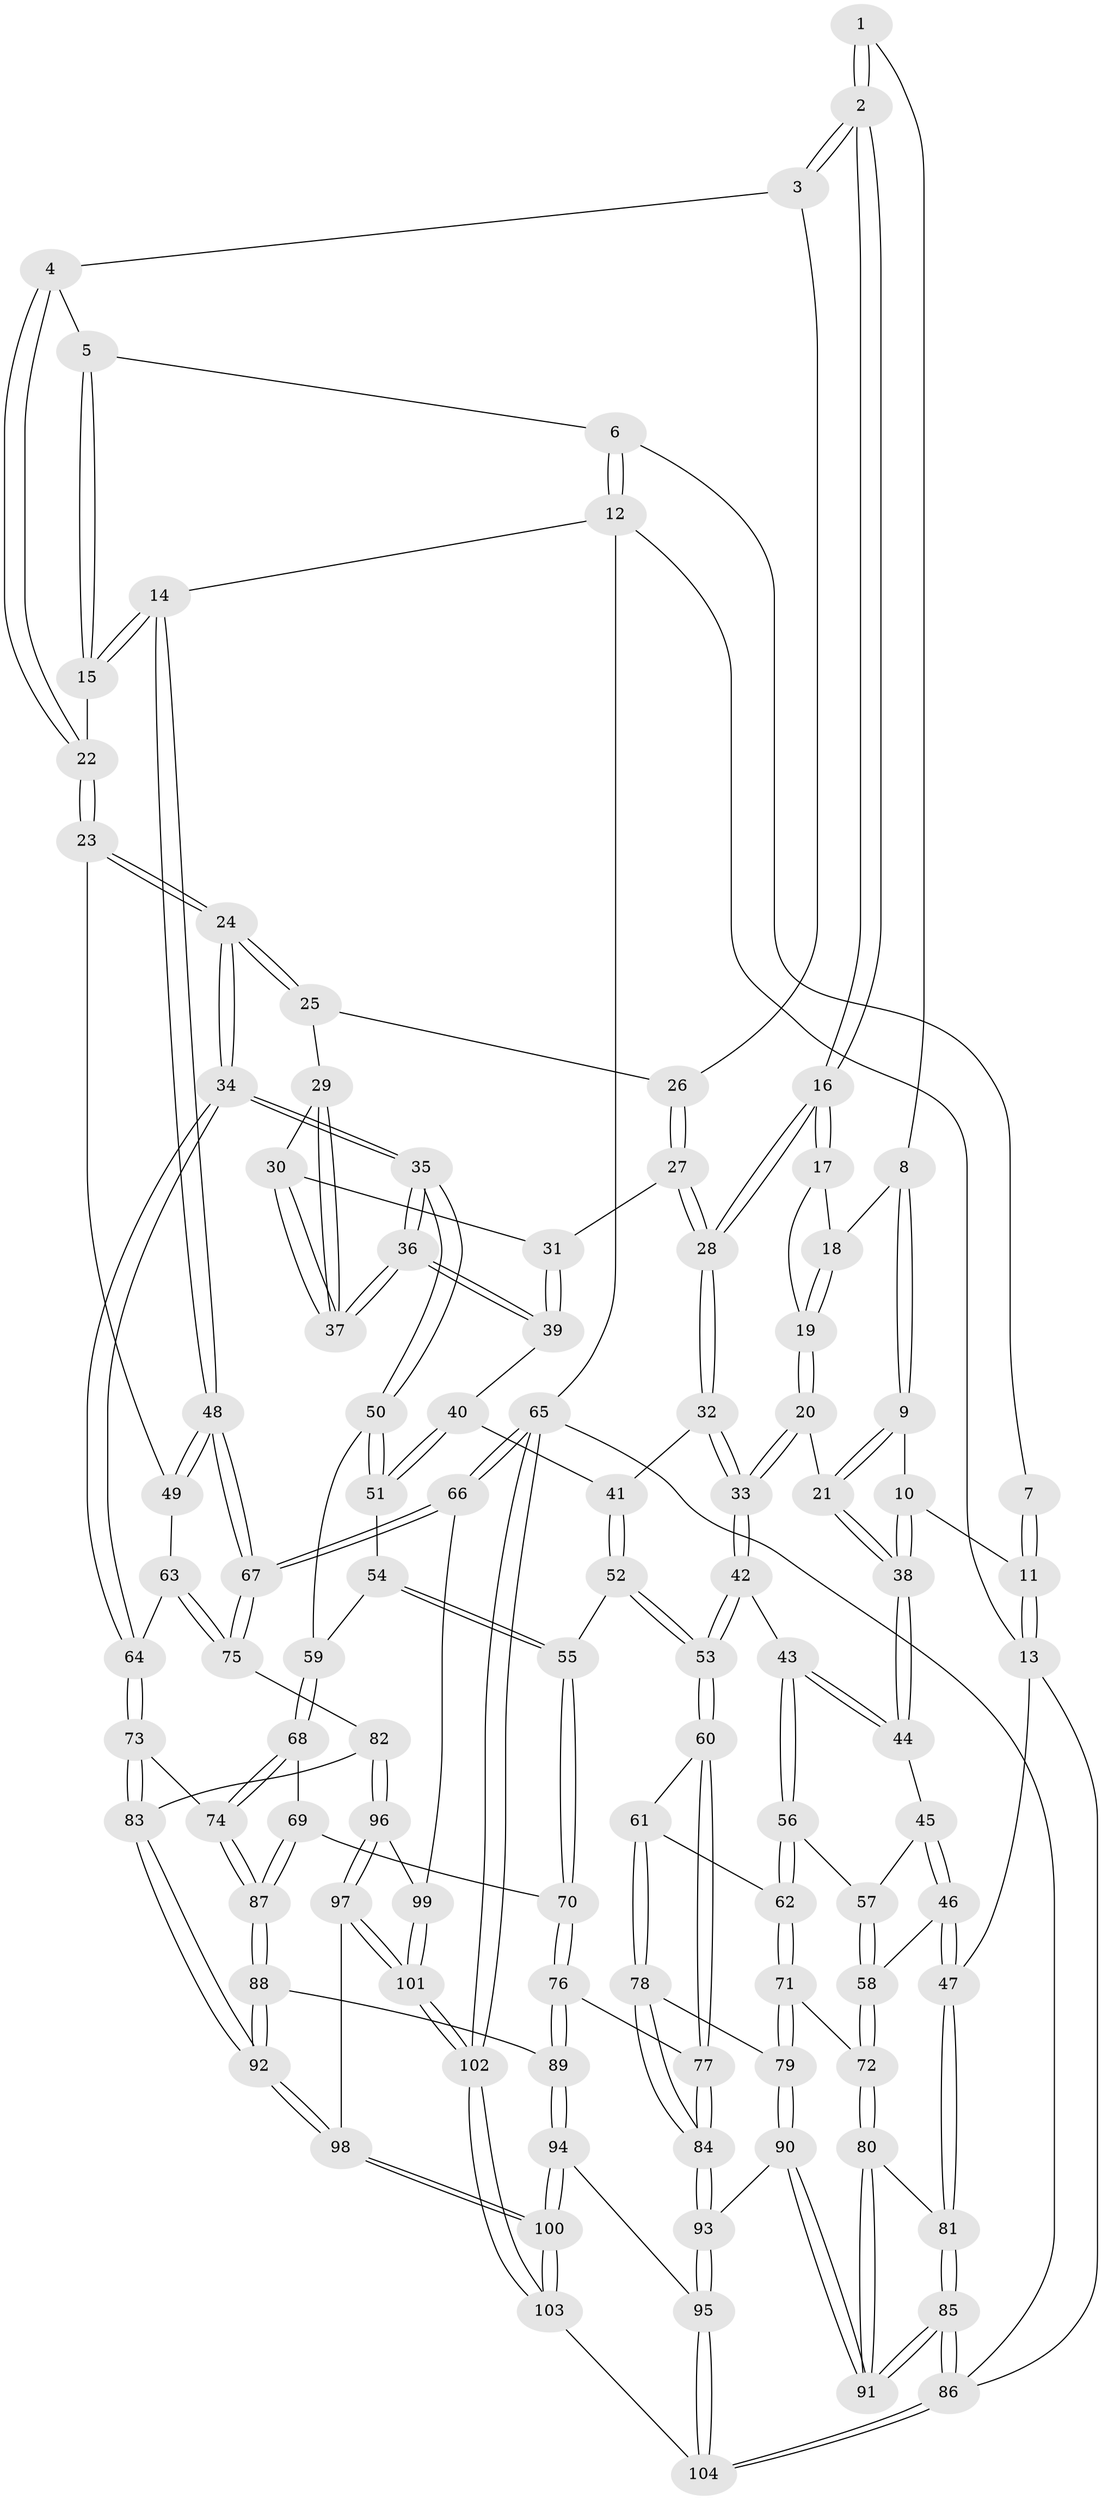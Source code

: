 // Generated by graph-tools (version 1.1) at 2025/17/03/09/25 04:17:01]
// undirected, 104 vertices, 257 edges
graph export_dot {
graph [start="1"]
  node [color=gray90,style=filled];
  1 [pos="+0.31685961385692046+0"];
  2 [pos="+0.48223695925022925+0.15402973455730984"];
  3 [pos="+0.660369588324648+0.045365817657135946"];
  4 [pos="+0.685191038533136+0"];
  5 [pos="+0.7032415775060539+0"];
  6 [pos="+0.7163935485250378+0"];
  7 [pos="+0.30462896841729037+0"];
  8 [pos="+0.28856174936956214+0.0788035152828695"];
  9 [pos="+0.2262851861186257+0.13801167804963302"];
  10 [pos="+0.12258776652352683+0.165641955355711"];
  11 [pos="+0+0"];
  12 [pos="+1+0"];
  13 [pos="+0+0"];
  14 [pos="+1+0.0329835979395581"];
  15 [pos="+0.929364222189576+0.2152772227123759"];
  16 [pos="+0.4609475524687931+0.20491022590227173"];
  17 [pos="+0.3893993266328363+0.17856399367533177"];
  18 [pos="+0.30367259593353746+0.10571866200403222"];
  19 [pos="+0.3151275684862887+0.2195907395846513"];
  20 [pos="+0.3015575442290978+0.2668407462219789"];
  21 [pos="+0.2565097249706529+0.23751326241467613"];
  22 [pos="+0.8621389731135847+0.27240850408477413"];
  23 [pos="+0.8388409087960756+0.31756850088936633"];
  24 [pos="+0.7870627760400818+0.36612868318413494"];
  25 [pos="+0.6696492232844726+0.15164422728920113"];
  26 [pos="+0.6614428988554893+0.12063599480141045"];
  27 [pos="+0.5687995028295602+0.2514496269036635"];
  28 [pos="+0.4622835882574803+0.23362476671229115"];
  29 [pos="+0.6429608778966482+0.2345659286055636"];
  30 [pos="+0.6241348929316229+0.2632914189315596"];
  31 [pos="+0.5822555143356525+0.2680180254190588"];
  32 [pos="+0.4341937229077566+0.30046271115871975"];
  33 [pos="+0.3354361477063711+0.3371578141898874"];
  34 [pos="+0.7677993239655325+0.40394332526438514"];
  35 [pos="+0.7628433692032572+0.40371695170218674"];
  36 [pos="+0.721405320009056+0.379906874563134"];
  37 [pos="+0.7058695013252972+0.3589612903736043"];
  38 [pos="+0.10965287907850463+0.2695652065887165"];
  39 [pos="+0.5884612760060738+0.3347125134928903"];
  40 [pos="+0.5235919838276603+0.35862906376374115"];
  41 [pos="+0.48694161683413534+0.350783484984281"];
  42 [pos="+0.3206530600227605+0.359697153575335"];
  43 [pos="+0.2698875457833066+0.3870077213724124"];
  44 [pos="+0.10086068656417513+0.2894341131364101"];
  45 [pos="+0.046522473394941075+0.3222385250485428"];
  46 [pos="+0+0.3572047441516109"];
  47 [pos="+0+0.3565684416901894"];
  48 [pos="+1+0.37303809248211517"];
  49 [pos="+1+0.3930435830256282"];
  50 [pos="+0.7398705364262959+0.41360690301348707"];
  51 [pos="+0.5597825203238697+0.42259509038127274"];
  52 [pos="+0.4647526246610511+0.5042860348837207"];
  53 [pos="+0.426828888436908+0.509761782744124"];
  54 [pos="+0.548377923150425+0.45545432194547947"];
  55 [pos="+0.4685163946996774+0.5056183942553703"];
  56 [pos="+0.23637808682619563+0.4613212313572187"];
  57 [pos="+0.1036740015327335+0.4147623991374188"];
  58 [pos="+0.10024426069866094+0.5268985845772761"];
  59 [pos="+0.6156194692438177+0.498408925883365"];
  60 [pos="+0.3896401072974835+0.5501786879964957"];
  61 [pos="+0.3478724050275226+0.5447308982799812"];
  62 [pos="+0.23473761441639054+0.47279265900854384"];
  63 [pos="+0.9108384655701633+0.48217206018376413"];
  64 [pos="+0.7921697701525551+0.4563831265418047"];
  65 [pos="+1+1"];
  66 [pos="+1+0.7830873345459133"];
  67 [pos="+1+0.6605122663086074"];
  68 [pos="+0.5859532892451522+0.5520918654622067"];
  69 [pos="+0.5485161924007793+0.5766443812540915"];
  70 [pos="+0.5430272026644374+0.5770068142462542"];
  71 [pos="+0.18224371183406085+0.5504874360445852"];
  72 [pos="+0.12188295597643593+0.5604830932459955"];
  73 [pos="+0.7796947863057949+0.568631637728122"];
  74 [pos="+0.7201437802411671+0.5969327243764887"];
  75 [pos="+1+0.6158375675406715"];
  76 [pos="+0.51553768889322+0.6288944900630409"];
  77 [pos="+0.3906193423632756+0.6533760825300422"];
  78 [pos="+0.24561530412469165+0.6263406626034184"];
  79 [pos="+0.2401132313274879+0.622612423521017"];
  80 [pos="+0.11202296391338887+0.5718951253457702"];
  81 [pos="+0+0.47760476828255966"];
  82 [pos="+0.8653785461135273+0.6638151598518726"];
  83 [pos="+0.8208310803467768+0.6377268974062897"];
  84 [pos="+0.3402524994410429+0.7532207387592492"];
  85 [pos="+0+0.9290326144587998"];
  86 [pos="+0+1"];
  87 [pos="+0.645276393829349+0.6716072482788227"];
  88 [pos="+0.6325887440264063+0.7364048344352119"];
  89 [pos="+0.5424974122036903+0.7595030101312114"];
  90 [pos="+0.04464915274579719+0.7965386949862256"];
  91 [pos="+0+0.7988420138970471"];
  92 [pos="+0.711505871107654+0.7905189863692936"];
  93 [pos="+0.3434811576837844+0.8242291810067367"];
  94 [pos="+0.4943567922174396+0.8032037136167359"];
  95 [pos="+0.3541286080139687+0.836886850109723"];
  96 [pos="+0.8970125275766248+0.8043551475694118"];
  97 [pos="+0.8099367292116934+0.8573847899882132"];
  98 [pos="+0.7391422545534221+0.8534142555912284"];
  99 [pos="+0.9717067769664618+0.824316777585243"];
  100 [pos="+0.6624587361524249+0.9595376757389806"];
  101 [pos="+0.9041231120086182+1"];
  102 [pos="+0.9607776238972578+1"];
  103 [pos="+0.6332490302728818+1"];
  104 [pos="+0.3588845658700847+1"];
  1 -- 2;
  1 -- 2;
  1 -- 8;
  2 -- 3;
  2 -- 3;
  2 -- 16;
  2 -- 16;
  3 -- 4;
  3 -- 26;
  4 -- 5;
  4 -- 22;
  4 -- 22;
  5 -- 6;
  5 -- 15;
  5 -- 15;
  6 -- 7;
  6 -- 12;
  6 -- 12;
  7 -- 11;
  7 -- 11;
  8 -- 9;
  8 -- 9;
  8 -- 18;
  9 -- 10;
  9 -- 21;
  9 -- 21;
  10 -- 11;
  10 -- 38;
  10 -- 38;
  11 -- 13;
  11 -- 13;
  12 -- 13;
  12 -- 14;
  12 -- 65;
  13 -- 47;
  13 -- 86;
  14 -- 15;
  14 -- 15;
  14 -- 48;
  14 -- 48;
  15 -- 22;
  16 -- 17;
  16 -- 17;
  16 -- 28;
  16 -- 28;
  17 -- 18;
  17 -- 19;
  18 -- 19;
  18 -- 19;
  19 -- 20;
  19 -- 20;
  20 -- 21;
  20 -- 33;
  20 -- 33;
  21 -- 38;
  21 -- 38;
  22 -- 23;
  22 -- 23;
  23 -- 24;
  23 -- 24;
  23 -- 49;
  24 -- 25;
  24 -- 25;
  24 -- 34;
  24 -- 34;
  25 -- 26;
  25 -- 29;
  26 -- 27;
  26 -- 27;
  27 -- 28;
  27 -- 28;
  27 -- 31;
  28 -- 32;
  28 -- 32;
  29 -- 30;
  29 -- 37;
  29 -- 37;
  30 -- 31;
  30 -- 37;
  30 -- 37;
  31 -- 39;
  31 -- 39;
  32 -- 33;
  32 -- 33;
  32 -- 41;
  33 -- 42;
  33 -- 42;
  34 -- 35;
  34 -- 35;
  34 -- 64;
  34 -- 64;
  35 -- 36;
  35 -- 36;
  35 -- 50;
  35 -- 50;
  36 -- 37;
  36 -- 37;
  36 -- 39;
  36 -- 39;
  38 -- 44;
  38 -- 44;
  39 -- 40;
  40 -- 41;
  40 -- 51;
  40 -- 51;
  41 -- 52;
  41 -- 52;
  42 -- 43;
  42 -- 53;
  42 -- 53;
  43 -- 44;
  43 -- 44;
  43 -- 56;
  43 -- 56;
  44 -- 45;
  45 -- 46;
  45 -- 46;
  45 -- 57;
  46 -- 47;
  46 -- 47;
  46 -- 58;
  47 -- 81;
  47 -- 81;
  48 -- 49;
  48 -- 49;
  48 -- 67;
  48 -- 67;
  49 -- 63;
  50 -- 51;
  50 -- 51;
  50 -- 59;
  51 -- 54;
  52 -- 53;
  52 -- 53;
  52 -- 55;
  53 -- 60;
  53 -- 60;
  54 -- 55;
  54 -- 55;
  54 -- 59;
  55 -- 70;
  55 -- 70;
  56 -- 57;
  56 -- 62;
  56 -- 62;
  57 -- 58;
  57 -- 58;
  58 -- 72;
  58 -- 72;
  59 -- 68;
  59 -- 68;
  60 -- 61;
  60 -- 77;
  60 -- 77;
  61 -- 62;
  61 -- 78;
  61 -- 78;
  62 -- 71;
  62 -- 71;
  63 -- 64;
  63 -- 75;
  63 -- 75;
  64 -- 73;
  64 -- 73;
  65 -- 66;
  65 -- 66;
  65 -- 102;
  65 -- 102;
  65 -- 86;
  66 -- 67;
  66 -- 67;
  66 -- 99;
  67 -- 75;
  67 -- 75;
  68 -- 69;
  68 -- 74;
  68 -- 74;
  69 -- 70;
  69 -- 87;
  69 -- 87;
  70 -- 76;
  70 -- 76;
  71 -- 72;
  71 -- 79;
  71 -- 79;
  72 -- 80;
  72 -- 80;
  73 -- 74;
  73 -- 83;
  73 -- 83;
  74 -- 87;
  74 -- 87;
  75 -- 82;
  76 -- 77;
  76 -- 89;
  76 -- 89;
  77 -- 84;
  77 -- 84;
  78 -- 79;
  78 -- 84;
  78 -- 84;
  79 -- 90;
  79 -- 90;
  80 -- 81;
  80 -- 91;
  80 -- 91;
  81 -- 85;
  81 -- 85;
  82 -- 83;
  82 -- 96;
  82 -- 96;
  83 -- 92;
  83 -- 92;
  84 -- 93;
  84 -- 93;
  85 -- 86;
  85 -- 86;
  85 -- 91;
  85 -- 91;
  86 -- 104;
  86 -- 104;
  87 -- 88;
  87 -- 88;
  88 -- 89;
  88 -- 92;
  88 -- 92;
  89 -- 94;
  89 -- 94;
  90 -- 91;
  90 -- 91;
  90 -- 93;
  92 -- 98;
  92 -- 98;
  93 -- 95;
  93 -- 95;
  94 -- 95;
  94 -- 100;
  94 -- 100;
  95 -- 104;
  95 -- 104;
  96 -- 97;
  96 -- 97;
  96 -- 99;
  97 -- 98;
  97 -- 101;
  97 -- 101;
  98 -- 100;
  98 -- 100;
  99 -- 101;
  99 -- 101;
  100 -- 103;
  100 -- 103;
  101 -- 102;
  101 -- 102;
  102 -- 103;
  102 -- 103;
  103 -- 104;
}
